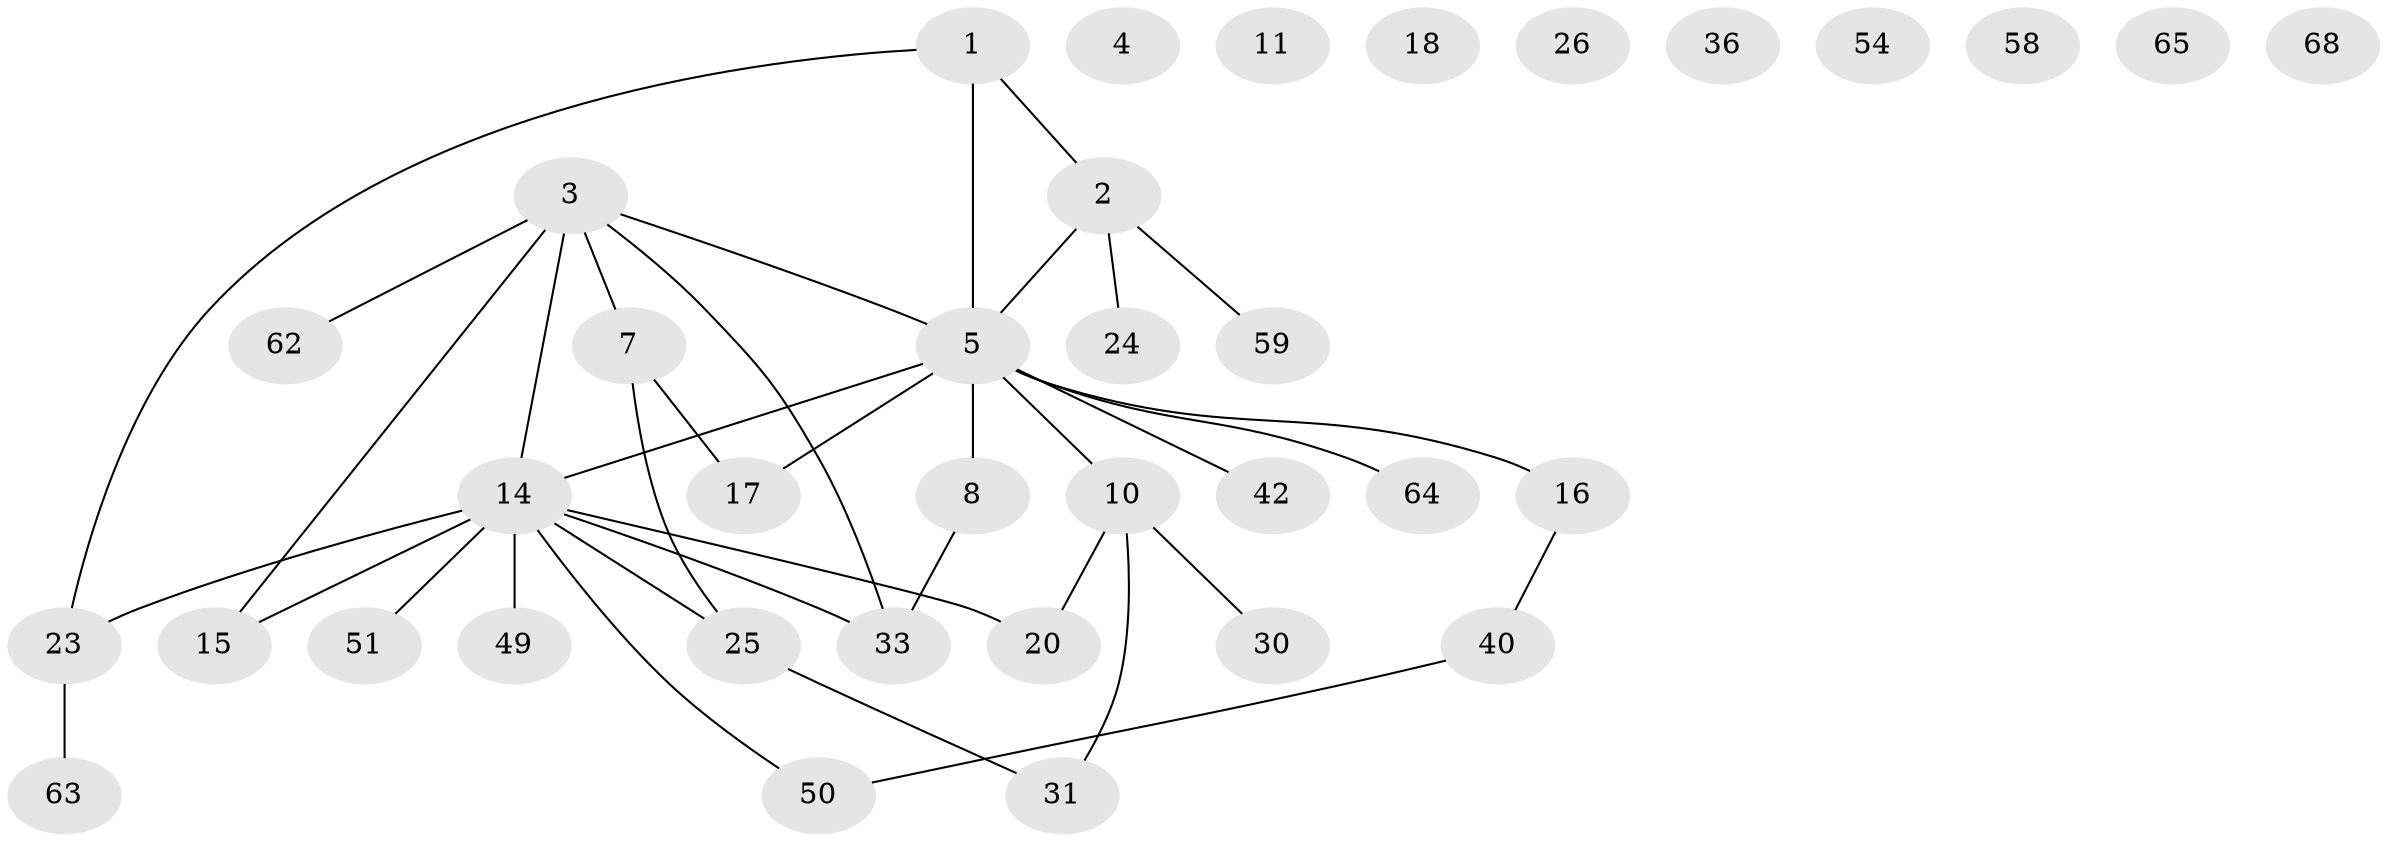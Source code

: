 // original degree distribution, {1: 0.2054794520547945, 3: 0.3150684931506849, 2: 0.2328767123287671, 0: 0.1232876712328767, 4: 0.0684931506849315, 5: 0.0547945205479452}
// Generated by graph-tools (version 1.1) at 2025/12/03/09/25 04:12:53]
// undirected, 36 vertices, 37 edges
graph export_dot {
graph [start="1"]
  node [color=gray90,style=filled];
  1 [super="+6"];
  2 [super="+71+9+60"];
  3 [super="+13+57"];
  4;
  5 [super="+19+61+48"];
  7 [super="+70+22"];
  8 [super="+56+39"];
  10 [super="+27+12"];
  11;
  14 [super="+46+37+32+44"];
  15 [super="+28+53"];
  16 [super="+21"];
  17;
  18;
  20;
  23 [super="+45"];
  24;
  25 [super="+29+34+38"];
  26;
  30;
  31;
  33 [super="+35"];
  36;
  40 [super="+47"];
  42;
  49;
  50;
  51;
  54;
  58;
  59;
  62;
  63;
  64;
  65;
  68;
  1 -- 23;
  1 -- 5;
  1 -- 2;
  2 -- 59;
  2 -- 24;
  2 -- 5;
  3 -- 7;
  3 -- 62;
  3 -- 15;
  3 -- 33;
  3 -- 5;
  3 -- 14;
  5 -- 17;
  5 -- 42;
  5 -- 8;
  5 -- 14 [weight=3];
  5 -- 10 [weight=2];
  5 -- 64;
  5 -- 16;
  7 -- 17;
  7 -- 25;
  8 -- 33 [weight=2];
  10 -- 20;
  10 -- 30;
  10 -- 31;
  14 -- 50;
  14 -- 23;
  14 -- 49;
  14 -- 15;
  14 -- 51;
  14 -- 20;
  14 -- 33;
  14 -- 25 [weight=2];
  16 -- 40;
  23 -- 63;
  25 -- 31;
  40 -- 50;
}
